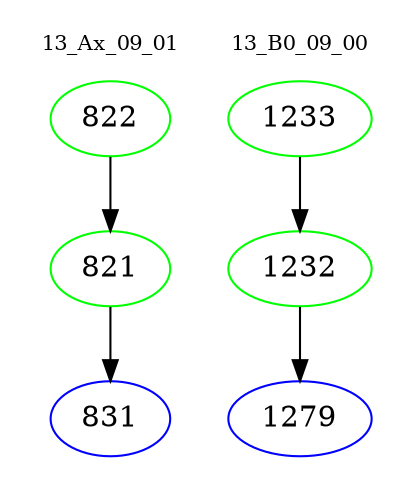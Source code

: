 digraph{
subgraph cluster_0 {
color = white
label = "13_Ax_09_01";
fontsize=10;
T0_822 [label="822", color="green"]
T0_822 -> T0_821 [color="black"]
T0_821 [label="821", color="green"]
T0_821 -> T0_831 [color="black"]
T0_831 [label="831", color="blue"]
}
subgraph cluster_1 {
color = white
label = "13_B0_09_00";
fontsize=10;
T1_1233 [label="1233", color="green"]
T1_1233 -> T1_1232 [color="black"]
T1_1232 [label="1232", color="green"]
T1_1232 -> T1_1279 [color="black"]
T1_1279 [label="1279", color="blue"]
}
}

